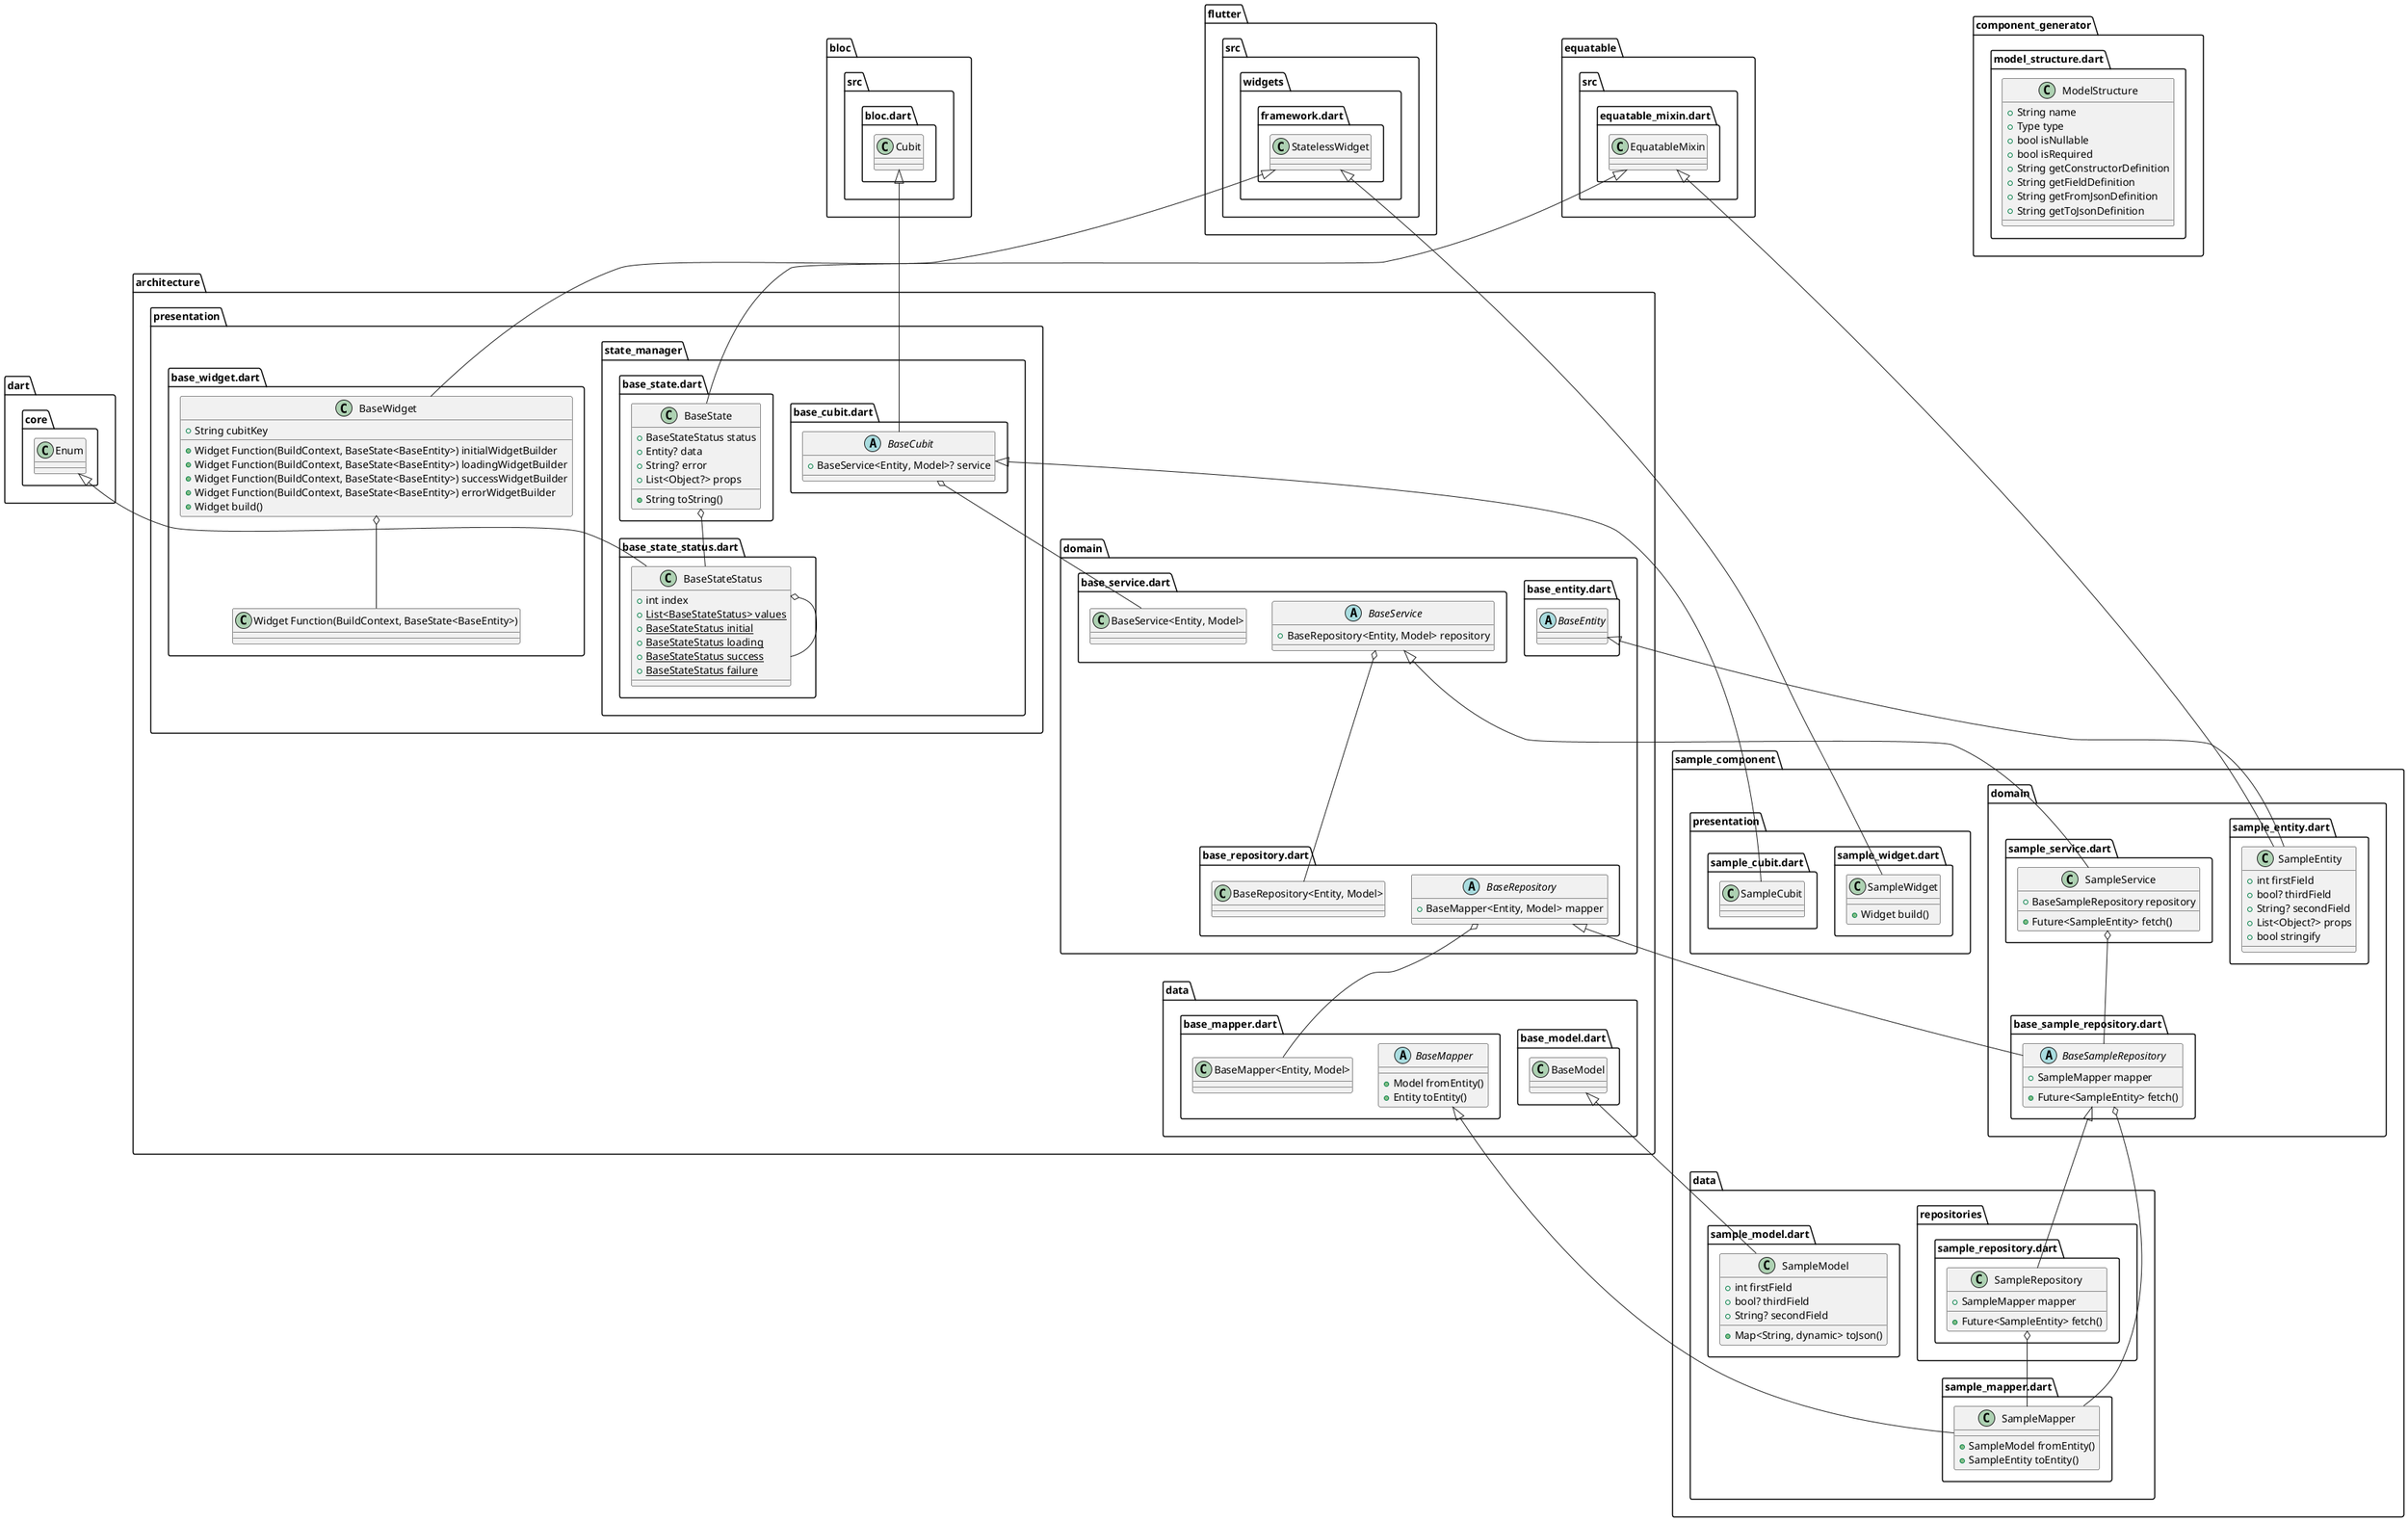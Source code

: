 @startuml
set namespaceSeparator ::

class "sample_component::data::repositories::sample_repository.dart::SampleRepository" {
  +SampleMapper mapper
  +Future<SampleEntity> fetch()
}

"sample_component::data::repositories::sample_repository.dart::SampleRepository" o-- "sample_component::data::sample_mapper.dart::SampleMapper"
"sample_component::domain::base_sample_repository.dart::BaseSampleRepository" <|-- "sample_component::data::repositories::sample_repository.dart::SampleRepository"

class "sample_component::data::sample_mapper.dart::SampleMapper" {
  +SampleModel fromEntity()
  +SampleEntity toEntity()
}

"architecture::data::base_mapper.dart::BaseMapper" <|-- "sample_component::data::sample_mapper.dart::SampleMapper"

class "sample_component::data::sample_model.dart::SampleModel" {
  +int firstField
  +bool? thirdField
  +String? secondField
  +Map<String, dynamic> toJson()
}

"architecture::data::base_model.dart::BaseModel" <|-- "sample_component::data::sample_model.dart::SampleModel"

class "sample_component::domain::sample_entity.dart::SampleEntity" {
  +int firstField
  +bool? thirdField
  +String? secondField
  +List<Object?> props
  +bool stringify
}

"equatable::src::equatable_mixin.dart::EquatableMixin" <|-- "sample_component::domain::sample_entity.dart::SampleEntity"
"architecture::domain::base_entity.dart::BaseEntity" <|-- "sample_component::domain::sample_entity.dart::SampleEntity"

abstract class "sample_component::domain::base_sample_repository.dart::BaseSampleRepository" {
  +SampleMapper mapper
  +Future<SampleEntity> fetch()
}

"sample_component::domain::base_sample_repository.dart::BaseSampleRepository" o-- "sample_component::data::sample_mapper.dart::SampleMapper"
"architecture::domain::base_repository.dart::BaseRepository" <|-- "sample_component::domain::base_sample_repository.dart::BaseSampleRepository"

class "sample_component::domain::sample_service.dart::SampleService" {
  +BaseSampleRepository repository
  +Future<SampleEntity> fetch()
}

"sample_component::domain::sample_service.dart::SampleService" o-- "sample_component::domain::base_sample_repository.dart::BaseSampleRepository"
"architecture::domain::base_service.dart::BaseService" <|-- "sample_component::domain::sample_service.dart::SampleService"

class "sample_component::presentation::sample_cubit.dart::SampleCubit" {
}

"architecture::presentation::state_manager::base_cubit.dart::BaseCubit" <|-- "sample_component::presentation::sample_cubit.dart::SampleCubit"

class "sample_component::presentation::sample_widget.dart::SampleWidget" {
  +Widget build()
}

"flutter::src::widgets::framework.dart::StatelessWidget" <|-- "sample_component::presentation::sample_widget.dart::SampleWidget"

class "component_generator::model_structure.dart::ModelStructure" {
  +String name
  +Type type
  +bool isNullable
  +bool isRequired
  +String getConstructorDefinition
  +String getFieldDefinition
  +String getFromJsonDefinition
  +String getToJsonDefinition
}

abstract class "architecture::data::base_mapper.dart::BaseMapper" {
  +Model fromEntity()
  +Entity toEntity()
}

class "architecture::data::base_model.dart::BaseModel" {
}

abstract class "architecture::domain::base_repository.dart::BaseRepository" {
  +BaseMapper<Entity, Model> mapper
}

"architecture::domain::base_repository.dart::BaseRepository" o-- "architecture::data::base_mapper.dart::BaseMapper<Entity, Model>"

abstract class "architecture::domain::base_service.dart::BaseService" {
  +BaseRepository<Entity, Model> repository
}

"architecture::domain::base_service.dart::BaseService" o-- "architecture::domain::base_repository.dart::BaseRepository<Entity, Model>"

abstract class "architecture::domain::base_entity.dart::BaseEntity" {
}

class "architecture::presentation::state_manager::base_state_status.dart::BaseStateStatus" {
  +int index
  {static} +List<BaseStateStatus> values
  {static} +BaseStateStatus initial
  {static} +BaseStateStatus loading
  {static} +BaseStateStatus success
  {static} +BaseStateStatus failure
}

"architecture::presentation::state_manager::base_state_status.dart::BaseStateStatus" o-- "architecture::presentation::state_manager::base_state_status.dart::BaseStateStatus"
"dart::core::Enum" <|-- "architecture::presentation::state_manager::base_state_status.dart::BaseStateStatus"

class "architecture::presentation::state_manager::base_state.dart::BaseState" {
  +BaseStateStatus status
  +Entity? data
  +String? error
  +List<Object?> props
  +String toString()
}

"architecture::presentation::state_manager::base_state.dart::BaseState" o-- "architecture::presentation::state_manager::base_state_status.dart::BaseStateStatus"
"equatable::src::equatable_mixin.dart::EquatableMixin" <|-- "architecture::presentation::state_manager::base_state.dart::BaseState"

abstract class "architecture::presentation::state_manager::base_cubit.dart::BaseCubit" {
  +BaseService<Entity, Model>? service
}

"architecture::presentation::state_manager::base_cubit.dart::BaseCubit" o-- "architecture::domain::base_service.dart::BaseService<Entity, Model>"
"bloc::src::bloc.dart::Cubit" <|-- "architecture::presentation::state_manager::base_cubit.dart::BaseCubit"

class "architecture::presentation::base_widget.dart::BaseWidget" {
  +String cubitKey
  +Widget Function(BuildContext, BaseState<BaseEntity>) initialWidgetBuilder
  +Widget Function(BuildContext, BaseState<BaseEntity>) loadingWidgetBuilder
  +Widget Function(BuildContext, BaseState<BaseEntity>) successWidgetBuilder
  +Widget Function(BuildContext, BaseState<BaseEntity>) errorWidgetBuilder
  +Widget build()
}

"architecture::presentation::base_widget.dart::BaseWidget" o-- "architecture::presentation::base_widget.dart::Widget Function(BuildContext, BaseState<BaseEntity>)"
"flutter::src::widgets::framework.dart::StatelessWidget" <|-- "architecture::presentation::base_widget.dart::BaseWidget"

@enduml